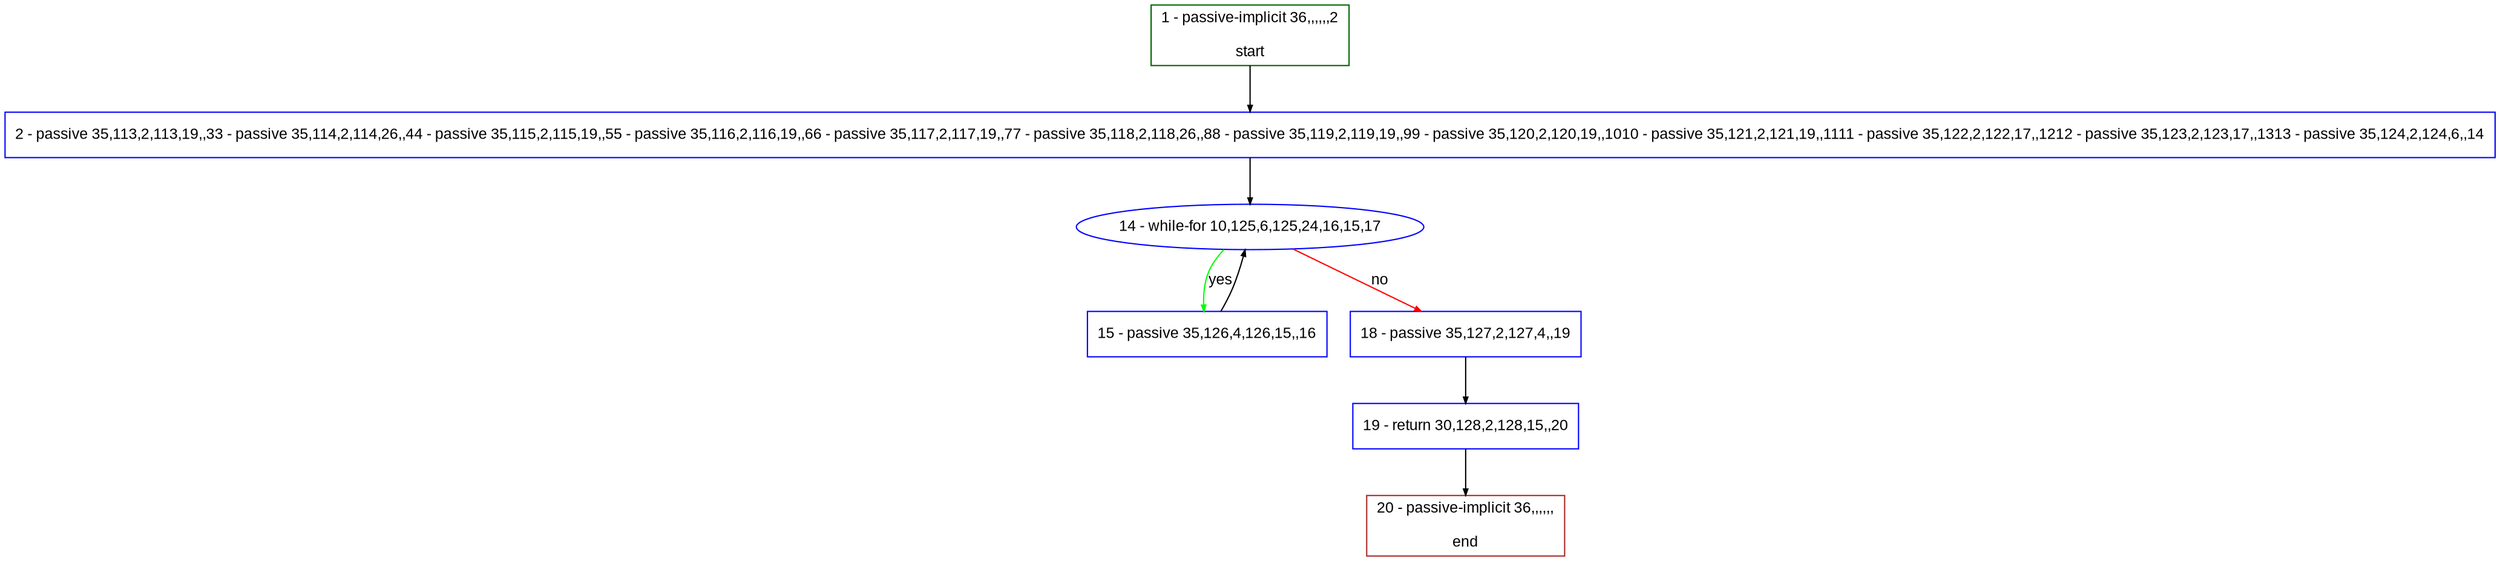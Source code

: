 digraph "" {
  graph [pack="true", label="", fontsize="12", packmode="clust", fontname="Arial", fillcolor="#FFFFCC", bgcolor="white", style="rounded,filled", compound="true"];
  node [node_initialized="no", label="", color="grey", fontsize="12", fillcolor="white", fontname="Arial", style="filled", shape="rectangle", compound="true", fixedsize="false"];
  edge [fontcolor="black", arrowhead="normal", arrowtail="none", arrowsize="0.5", ltail="", label="", color="black", fontsize="12", lhead="", fontname="Arial", dir="forward", compound="true"];
  __N1 [label="2 - passive 35,113,2,113,19,,33 - passive 35,114,2,114,26,,44 - passive 35,115,2,115,19,,55 - passive 35,116,2,116,19,,66 - passive 35,117,2,117,19,,77 - passive 35,118,2,118,26,,88 - passive 35,119,2,119,19,,99 - passive 35,120,2,120,19,,1010 - passive 35,121,2,121,19,,1111 - passive 35,122,2,122,17,,1212 - passive 35,123,2,123,17,,1313 - passive 35,124,2,124,6,,14", color="#0000ff", fillcolor="#ffffff", style="filled", shape="box"];
  __N2 [label="1 - passive-implicit 36,,,,,,2\n\nstart", color="#006400", fillcolor="#ffffff", style="filled", shape="box"];
  __N3 [label="14 - while-for 10,125,6,125,24,16,15,17", color="#0000ff", fillcolor="#ffffff", style="filled", shape="oval"];
  __N4 [label="15 - passive 35,126,4,126,15,,16", color="#0000ff", fillcolor="#ffffff", style="filled", shape="box"];
  __N5 [label="18 - passive 35,127,2,127,4,,19", color="#0000ff", fillcolor="#ffffff", style="filled", shape="box"];
  __N6 [label="19 - return 30,128,2,128,15,,20", color="#0000ff", fillcolor="#ffffff", style="filled", shape="box"];
  __N7 [label="20 - passive-implicit 36,,,,,,\n\nend", color="#a52a2a", fillcolor="#ffffff", style="filled", shape="box"];
  __N2 -> __N1 [arrowhead="normal", arrowtail="none", color="#000000", label="", dir="forward"];
  __N1 -> __N3 [arrowhead="normal", arrowtail="none", color="#000000", label="", dir="forward"];
  __N3 -> __N4 [arrowhead="normal", arrowtail="none", color="#00ff00", label="yes", dir="forward"];
  __N4 -> __N3 [arrowhead="normal", arrowtail="none", color="#000000", label="", dir="forward"];
  __N3 -> __N5 [arrowhead="normal", arrowtail="none", color="#ff0000", label="no", dir="forward"];
  __N5 -> __N6 [arrowhead="normal", arrowtail="none", color="#000000", label="", dir="forward"];
  __N6 -> __N7 [arrowhead="normal", arrowtail="none", color="#000000", label="", dir="forward"];
}
